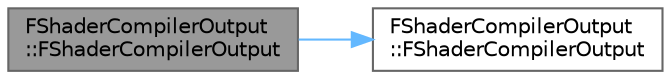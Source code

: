 digraph "FShaderCompilerOutput::FShaderCompilerOutput"
{
 // INTERACTIVE_SVG=YES
 // LATEX_PDF_SIZE
  bgcolor="transparent";
  edge [fontname=Helvetica,fontsize=10,labelfontname=Helvetica,labelfontsize=10];
  node [fontname=Helvetica,fontsize=10,shape=box,height=0.2,width=0.4];
  rankdir="LR";
  Node1 [id="Node000001",label="FShaderCompilerOutput\l::FShaderCompilerOutput",height=0.2,width=0.4,color="gray40", fillcolor="grey60", style="filled", fontcolor="black",tooltip=" "];
  Node1 -> Node2 [id="edge1_Node000001_Node000002",color="steelblue1",style="solid",tooltip=" "];
  Node2 [id="Node000002",label="FShaderCompilerOutput\l::FShaderCompilerOutput",height=0.2,width=0.4,color="grey40", fillcolor="white", style="filled",URL="$d0/d0f/structFShaderCompilerOutput.html#a1c76ee4b89b4098357811fee6f532240",tooltip=" "];
}

